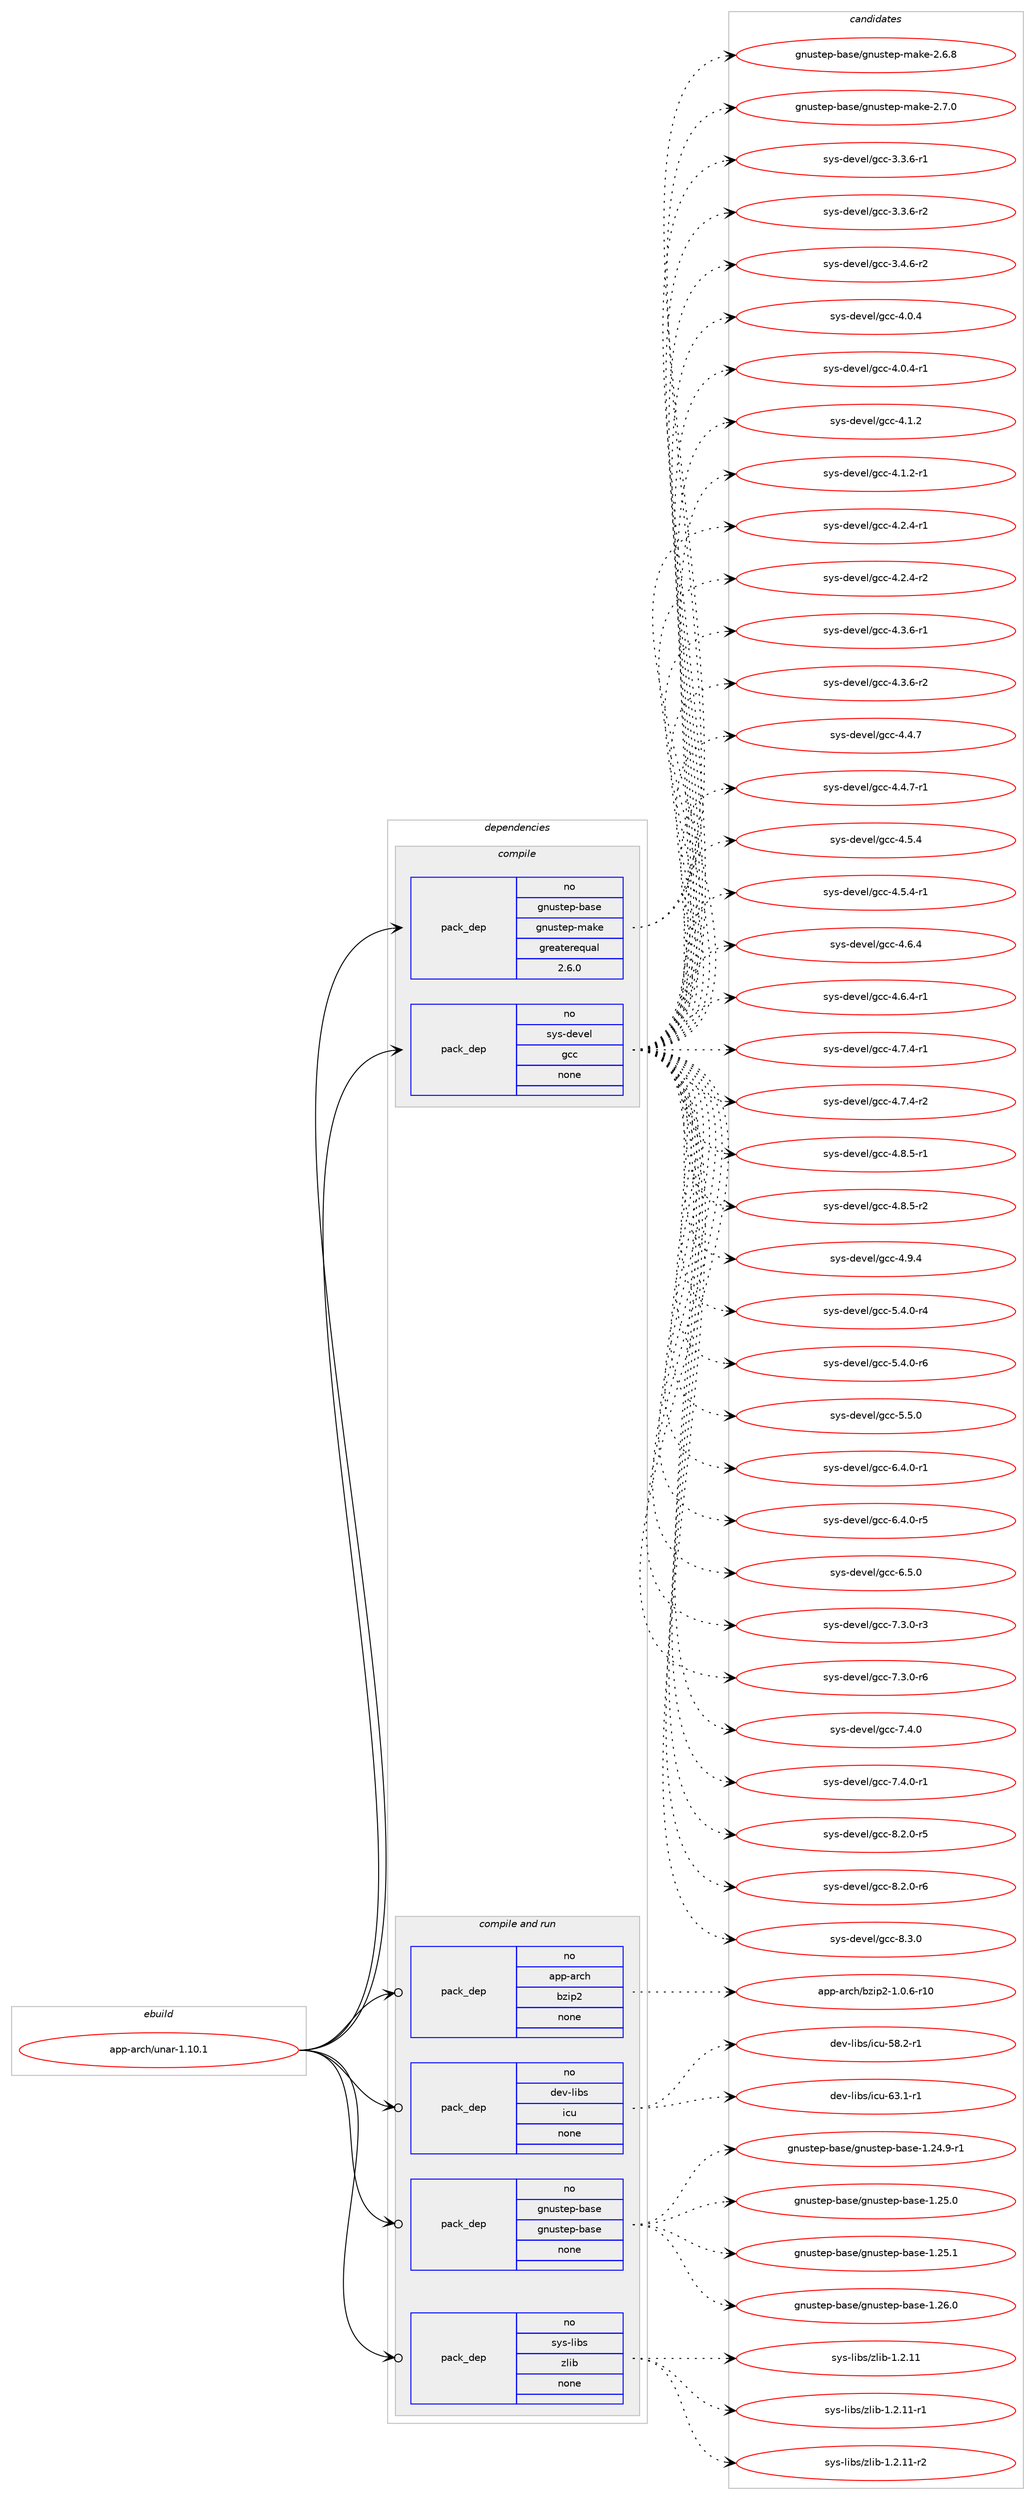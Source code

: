 digraph prolog {

# *************
# Graph options
# *************

newrank=true;
concentrate=true;
compound=true;
graph [rankdir=LR,fontname=Helvetica,fontsize=10,ranksep=1.5];#, ranksep=2.5, nodesep=0.2];
edge  [arrowhead=vee];
node  [fontname=Helvetica,fontsize=10];

# **********
# The ebuild
# **********

subgraph cluster_leftcol {
color=gray;
rank=same;
label=<<i>ebuild</i>>;
id [label="app-arch/unar-1.10.1", color=red, width=4, href="../app-arch/unar-1.10.1.svg"];
}

# ****************
# The dependencies
# ****************

subgraph cluster_midcol {
color=gray;
label=<<i>dependencies</i>>;
subgraph cluster_compile {
fillcolor="#eeeeee";
style=filled;
label=<<i>compile</i>>;
subgraph pack905341 {
dependency1271768 [label=<<TABLE BORDER="0" CELLBORDER="1" CELLSPACING="0" CELLPADDING="4" WIDTH="220"><TR><TD ROWSPAN="6" CELLPADDING="30">pack_dep</TD></TR><TR><TD WIDTH="110">no</TD></TR><TR><TD>gnustep-base</TD></TR><TR><TD>gnustep-make</TD></TR><TR><TD>greaterequal</TD></TR><TR><TD>2.6.0</TD></TR></TABLE>>, shape=none, color=blue];
}
id:e -> dependency1271768:w [weight=20,style="solid",arrowhead="vee"];
subgraph pack905342 {
dependency1271769 [label=<<TABLE BORDER="0" CELLBORDER="1" CELLSPACING="0" CELLPADDING="4" WIDTH="220"><TR><TD ROWSPAN="6" CELLPADDING="30">pack_dep</TD></TR><TR><TD WIDTH="110">no</TD></TR><TR><TD>sys-devel</TD></TR><TR><TD>gcc</TD></TR><TR><TD>none</TD></TR><TR><TD></TD></TR></TABLE>>, shape=none, color=blue];
}
id:e -> dependency1271769:w [weight=20,style="solid",arrowhead="vee"];
}
subgraph cluster_compileandrun {
fillcolor="#eeeeee";
style=filled;
label=<<i>compile and run</i>>;
subgraph pack905343 {
dependency1271770 [label=<<TABLE BORDER="0" CELLBORDER="1" CELLSPACING="0" CELLPADDING="4" WIDTH="220"><TR><TD ROWSPAN="6" CELLPADDING="30">pack_dep</TD></TR><TR><TD WIDTH="110">no</TD></TR><TR><TD>app-arch</TD></TR><TR><TD>bzip2</TD></TR><TR><TD>none</TD></TR><TR><TD></TD></TR></TABLE>>, shape=none, color=blue];
}
id:e -> dependency1271770:w [weight=20,style="solid",arrowhead="odotvee"];
subgraph pack905344 {
dependency1271771 [label=<<TABLE BORDER="0" CELLBORDER="1" CELLSPACING="0" CELLPADDING="4" WIDTH="220"><TR><TD ROWSPAN="6" CELLPADDING="30">pack_dep</TD></TR><TR><TD WIDTH="110">no</TD></TR><TR><TD>dev-libs</TD></TR><TR><TD>icu</TD></TR><TR><TD>none</TD></TR><TR><TD></TD></TR></TABLE>>, shape=none, color=blue];
}
id:e -> dependency1271771:w [weight=20,style="solid",arrowhead="odotvee"];
subgraph pack905345 {
dependency1271772 [label=<<TABLE BORDER="0" CELLBORDER="1" CELLSPACING="0" CELLPADDING="4" WIDTH="220"><TR><TD ROWSPAN="6" CELLPADDING="30">pack_dep</TD></TR><TR><TD WIDTH="110">no</TD></TR><TR><TD>gnustep-base</TD></TR><TR><TD>gnustep-base</TD></TR><TR><TD>none</TD></TR><TR><TD></TD></TR></TABLE>>, shape=none, color=blue];
}
id:e -> dependency1271772:w [weight=20,style="solid",arrowhead="odotvee"];
subgraph pack905346 {
dependency1271773 [label=<<TABLE BORDER="0" CELLBORDER="1" CELLSPACING="0" CELLPADDING="4" WIDTH="220"><TR><TD ROWSPAN="6" CELLPADDING="30">pack_dep</TD></TR><TR><TD WIDTH="110">no</TD></TR><TR><TD>sys-libs</TD></TR><TR><TD>zlib</TD></TR><TR><TD>none</TD></TR><TR><TD></TD></TR></TABLE>>, shape=none, color=blue];
}
id:e -> dependency1271773:w [weight=20,style="solid",arrowhead="odotvee"];
}
subgraph cluster_run {
fillcolor="#eeeeee";
style=filled;
label=<<i>run</i>>;
}
}

# **************
# The candidates
# **************

subgraph cluster_choices {
rank=same;
color=gray;
label=<<i>candidates</i>>;

subgraph choice905341 {
color=black;
nodesep=1;
choice103110117115116101112459897115101471031101171151161011124510997107101455046544656 [label="gnustep-base/gnustep-make-2.6.8", color=red, width=4,href="../gnustep-base/gnustep-make-2.6.8.svg"];
choice103110117115116101112459897115101471031101171151161011124510997107101455046554648 [label="gnustep-base/gnustep-make-2.7.0", color=red, width=4,href="../gnustep-base/gnustep-make-2.7.0.svg"];
dependency1271768:e -> choice103110117115116101112459897115101471031101171151161011124510997107101455046544656:w [style=dotted,weight="100"];
dependency1271768:e -> choice103110117115116101112459897115101471031101171151161011124510997107101455046554648:w [style=dotted,weight="100"];
}
subgraph choice905342 {
color=black;
nodesep=1;
choice115121115451001011181011084710399994551465146544511449 [label="sys-devel/gcc-3.3.6-r1", color=red, width=4,href="../sys-devel/gcc-3.3.6-r1.svg"];
choice115121115451001011181011084710399994551465146544511450 [label="sys-devel/gcc-3.3.6-r2", color=red, width=4,href="../sys-devel/gcc-3.3.6-r2.svg"];
choice115121115451001011181011084710399994551465246544511450 [label="sys-devel/gcc-3.4.6-r2", color=red, width=4,href="../sys-devel/gcc-3.4.6-r2.svg"];
choice11512111545100101118101108471039999455246484652 [label="sys-devel/gcc-4.0.4", color=red, width=4,href="../sys-devel/gcc-4.0.4.svg"];
choice115121115451001011181011084710399994552464846524511449 [label="sys-devel/gcc-4.0.4-r1", color=red, width=4,href="../sys-devel/gcc-4.0.4-r1.svg"];
choice11512111545100101118101108471039999455246494650 [label="sys-devel/gcc-4.1.2", color=red, width=4,href="../sys-devel/gcc-4.1.2.svg"];
choice115121115451001011181011084710399994552464946504511449 [label="sys-devel/gcc-4.1.2-r1", color=red, width=4,href="../sys-devel/gcc-4.1.2-r1.svg"];
choice115121115451001011181011084710399994552465046524511449 [label="sys-devel/gcc-4.2.4-r1", color=red, width=4,href="../sys-devel/gcc-4.2.4-r1.svg"];
choice115121115451001011181011084710399994552465046524511450 [label="sys-devel/gcc-4.2.4-r2", color=red, width=4,href="../sys-devel/gcc-4.2.4-r2.svg"];
choice115121115451001011181011084710399994552465146544511449 [label="sys-devel/gcc-4.3.6-r1", color=red, width=4,href="../sys-devel/gcc-4.3.6-r1.svg"];
choice115121115451001011181011084710399994552465146544511450 [label="sys-devel/gcc-4.3.6-r2", color=red, width=4,href="../sys-devel/gcc-4.3.6-r2.svg"];
choice11512111545100101118101108471039999455246524655 [label="sys-devel/gcc-4.4.7", color=red, width=4,href="../sys-devel/gcc-4.4.7.svg"];
choice115121115451001011181011084710399994552465246554511449 [label="sys-devel/gcc-4.4.7-r1", color=red, width=4,href="../sys-devel/gcc-4.4.7-r1.svg"];
choice11512111545100101118101108471039999455246534652 [label="sys-devel/gcc-4.5.4", color=red, width=4,href="../sys-devel/gcc-4.5.4.svg"];
choice115121115451001011181011084710399994552465346524511449 [label="sys-devel/gcc-4.5.4-r1", color=red, width=4,href="../sys-devel/gcc-4.5.4-r1.svg"];
choice11512111545100101118101108471039999455246544652 [label="sys-devel/gcc-4.6.4", color=red, width=4,href="../sys-devel/gcc-4.6.4.svg"];
choice115121115451001011181011084710399994552465446524511449 [label="sys-devel/gcc-4.6.4-r1", color=red, width=4,href="../sys-devel/gcc-4.6.4-r1.svg"];
choice115121115451001011181011084710399994552465546524511449 [label="sys-devel/gcc-4.7.4-r1", color=red, width=4,href="../sys-devel/gcc-4.7.4-r1.svg"];
choice115121115451001011181011084710399994552465546524511450 [label="sys-devel/gcc-4.7.4-r2", color=red, width=4,href="../sys-devel/gcc-4.7.4-r2.svg"];
choice115121115451001011181011084710399994552465646534511449 [label="sys-devel/gcc-4.8.5-r1", color=red, width=4,href="../sys-devel/gcc-4.8.5-r1.svg"];
choice115121115451001011181011084710399994552465646534511450 [label="sys-devel/gcc-4.8.5-r2", color=red, width=4,href="../sys-devel/gcc-4.8.5-r2.svg"];
choice11512111545100101118101108471039999455246574652 [label="sys-devel/gcc-4.9.4", color=red, width=4,href="../sys-devel/gcc-4.9.4.svg"];
choice115121115451001011181011084710399994553465246484511452 [label="sys-devel/gcc-5.4.0-r4", color=red, width=4,href="../sys-devel/gcc-5.4.0-r4.svg"];
choice115121115451001011181011084710399994553465246484511454 [label="sys-devel/gcc-5.4.0-r6", color=red, width=4,href="../sys-devel/gcc-5.4.0-r6.svg"];
choice11512111545100101118101108471039999455346534648 [label="sys-devel/gcc-5.5.0", color=red, width=4,href="../sys-devel/gcc-5.5.0.svg"];
choice115121115451001011181011084710399994554465246484511449 [label="sys-devel/gcc-6.4.0-r1", color=red, width=4,href="../sys-devel/gcc-6.4.0-r1.svg"];
choice115121115451001011181011084710399994554465246484511453 [label="sys-devel/gcc-6.4.0-r5", color=red, width=4,href="../sys-devel/gcc-6.4.0-r5.svg"];
choice11512111545100101118101108471039999455446534648 [label="sys-devel/gcc-6.5.0", color=red, width=4,href="../sys-devel/gcc-6.5.0.svg"];
choice115121115451001011181011084710399994555465146484511451 [label="sys-devel/gcc-7.3.0-r3", color=red, width=4,href="../sys-devel/gcc-7.3.0-r3.svg"];
choice115121115451001011181011084710399994555465146484511454 [label="sys-devel/gcc-7.3.0-r6", color=red, width=4,href="../sys-devel/gcc-7.3.0-r6.svg"];
choice11512111545100101118101108471039999455546524648 [label="sys-devel/gcc-7.4.0", color=red, width=4,href="../sys-devel/gcc-7.4.0.svg"];
choice115121115451001011181011084710399994555465246484511449 [label="sys-devel/gcc-7.4.0-r1", color=red, width=4,href="../sys-devel/gcc-7.4.0-r1.svg"];
choice115121115451001011181011084710399994556465046484511453 [label="sys-devel/gcc-8.2.0-r5", color=red, width=4,href="../sys-devel/gcc-8.2.0-r5.svg"];
choice115121115451001011181011084710399994556465046484511454 [label="sys-devel/gcc-8.2.0-r6", color=red, width=4,href="../sys-devel/gcc-8.2.0-r6.svg"];
choice11512111545100101118101108471039999455646514648 [label="sys-devel/gcc-8.3.0", color=red, width=4,href="../sys-devel/gcc-8.3.0.svg"];
dependency1271769:e -> choice115121115451001011181011084710399994551465146544511449:w [style=dotted,weight="100"];
dependency1271769:e -> choice115121115451001011181011084710399994551465146544511450:w [style=dotted,weight="100"];
dependency1271769:e -> choice115121115451001011181011084710399994551465246544511450:w [style=dotted,weight="100"];
dependency1271769:e -> choice11512111545100101118101108471039999455246484652:w [style=dotted,weight="100"];
dependency1271769:e -> choice115121115451001011181011084710399994552464846524511449:w [style=dotted,weight="100"];
dependency1271769:e -> choice11512111545100101118101108471039999455246494650:w [style=dotted,weight="100"];
dependency1271769:e -> choice115121115451001011181011084710399994552464946504511449:w [style=dotted,weight="100"];
dependency1271769:e -> choice115121115451001011181011084710399994552465046524511449:w [style=dotted,weight="100"];
dependency1271769:e -> choice115121115451001011181011084710399994552465046524511450:w [style=dotted,weight="100"];
dependency1271769:e -> choice115121115451001011181011084710399994552465146544511449:w [style=dotted,weight="100"];
dependency1271769:e -> choice115121115451001011181011084710399994552465146544511450:w [style=dotted,weight="100"];
dependency1271769:e -> choice11512111545100101118101108471039999455246524655:w [style=dotted,weight="100"];
dependency1271769:e -> choice115121115451001011181011084710399994552465246554511449:w [style=dotted,weight="100"];
dependency1271769:e -> choice11512111545100101118101108471039999455246534652:w [style=dotted,weight="100"];
dependency1271769:e -> choice115121115451001011181011084710399994552465346524511449:w [style=dotted,weight="100"];
dependency1271769:e -> choice11512111545100101118101108471039999455246544652:w [style=dotted,weight="100"];
dependency1271769:e -> choice115121115451001011181011084710399994552465446524511449:w [style=dotted,weight="100"];
dependency1271769:e -> choice115121115451001011181011084710399994552465546524511449:w [style=dotted,weight="100"];
dependency1271769:e -> choice115121115451001011181011084710399994552465546524511450:w [style=dotted,weight="100"];
dependency1271769:e -> choice115121115451001011181011084710399994552465646534511449:w [style=dotted,weight="100"];
dependency1271769:e -> choice115121115451001011181011084710399994552465646534511450:w [style=dotted,weight="100"];
dependency1271769:e -> choice11512111545100101118101108471039999455246574652:w [style=dotted,weight="100"];
dependency1271769:e -> choice115121115451001011181011084710399994553465246484511452:w [style=dotted,weight="100"];
dependency1271769:e -> choice115121115451001011181011084710399994553465246484511454:w [style=dotted,weight="100"];
dependency1271769:e -> choice11512111545100101118101108471039999455346534648:w [style=dotted,weight="100"];
dependency1271769:e -> choice115121115451001011181011084710399994554465246484511449:w [style=dotted,weight="100"];
dependency1271769:e -> choice115121115451001011181011084710399994554465246484511453:w [style=dotted,weight="100"];
dependency1271769:e -> choice11512111545100101118101108471039999455446534648:w [style=dotted,weight="100"];
dependency1271769:e -> choice115121115451001011181011084710399994555465146484511451:w [style=dotted,weight="100"];
dependency1271769:e -> choice115121115451001011181011084710399994555465146484511454:w [style=dotted,weight="100"];
dependency1271769:e -> choice11512111545100101118101108471039999455546524648:w [style=dotted,weight="100"];
dependency1271769:e -> choice115121115451001011181011084710399994555465246484511449:w [style=dotted,weight="100"];
dependency1271769:e -> choice115121115451001011181011084710399994556465046484511453:w [style=dotted,weight="100"];
dependency1271769:e -> choice115121115451001011181011084710399994556465046484511454:w [style=dotted,weight="100"];
dependency1271769:e -> choice11512111545100101118101108471039999455646514648:w [style=dotted,weight="100"];
}
subgraph choice905343 {
color=black;
nodesep=1;
choice97112112459711499104479812210511250454946484654451144948 [label="app-arch/bzip2-1.0.6-r10", color=red, width=4,href="../app-arch/bzip2-1.0.6-r10.svg"];
dependency1271770:e -> choice97112112459711499104479812210511250454946484654451144948:w [style=dotted,weight="100"];
}
subgraph choice905344 {
color=black;
nodesep=1;
choice1001011184510810598115471059911745535646504511449 [label="dev-libs/icu-58.2-r1", color=red, width=4,href="../dev-libs/icu-58.2-r1.svg"];
choice1001011184510810598115471059911745545146494511449 [label="dev-libs/icu-63.1-r1", color=red, width=4,href="../dev-libs/icu-63.1-r1.svg"];
dependency1271771:e -> choice1001011184510810598115471059911745535646504511449:w [style=dotted,weight="100"];
dependency1271771:e -> choice1001011184510810598115471059911745545146494511449:w [style=dotted,weight="100"];
}
subgraph choice905345 {
color=black;
nodesep=1;
choice10311011711511610111245989711510147103110117115116101112459897115101454946505246574511449 [label="gnustep-base/gnustep-base-1.24.9-r1", color=red, width=4,href="../gnustep-base/gnustep-base-1.24.9-r1.svg"];
choice1031101171151161011124598971151014710311011711511610111245989711510145494650534648 [label="gnustep-base/gnustep-base-1.25.0", color=red, width=4,href="../gnustep-base/gnustep-base-1.25.0.svg"];
choice1031101171151161011124598971151014710311011711511610111245989711510145494650534649 [label="gnustep-base/gnustep-base-1.25.1", color=red, width=4,href="../gnustep-base/gnustep-base-1.25.1.svg"];
choice1031101171151161011124598971151014710311011711511610111245989711510145494650544648 [label="gnustep-base/gnustep-base-1.26.0", color=red, width=4,href="../gnustep-base/gnustep-base-1.26.0.svg"];
dependency1271772:e -> choice10311011711511610111245989711510147103110117115116101112459897115101454946505246574511449:w [style=dotted,weight="100"];
dependency1271772:e -> choice1031101171151161011124598971151014710311011711511610111245989711510145494650534648:w [style=dotted,weight="100"];
dependency1271772:e -> choice1031101171151161011124598971151014710311011711511610111245989711510145494650534649:w [style=dotted,weight="100"];
dependency1271772:e -> choice1031101171151161011124598971151014710311011711511610111245989711510145494650544648:w [style=dotted,weight="100"];
}
subgraph choice905346 {
color=black;
nodesep=1;
choice1151211154510810598115471221081059845494650464949 [label="sys-libs/zlib-1.2.11", color=red, width=4,href="../sys-libs/zlib-1.2.11.svg"];
choice11512111545108105981154712210810598454946504649494511449 [label="sys-libs/zlib-1.2.11-r1", color=red, width=4,href="../sys-libs/zlib-1.2.11-r1.svg"];
choice11512111545108105981154712210810598454946504649494511450 [label="sys-libs/zlib-1.2.11-r2", color=red, width=4,href="../sys-libs/zlib-1.2.11-r2.svg"];
dependency1271773:e -> choice1151211154510810598115471221081059845494650464949:w [style=dotted,weight="100"];
dependency1271773:e -> choice11512111545108105981154712210810598454946504649494511449:w [style=dotted,weight="100"];
dependency1271773:e -> choice11512111545108105981154712210810598454946504649494511450:w [style=dotted,weight="100"];
}
}

}
